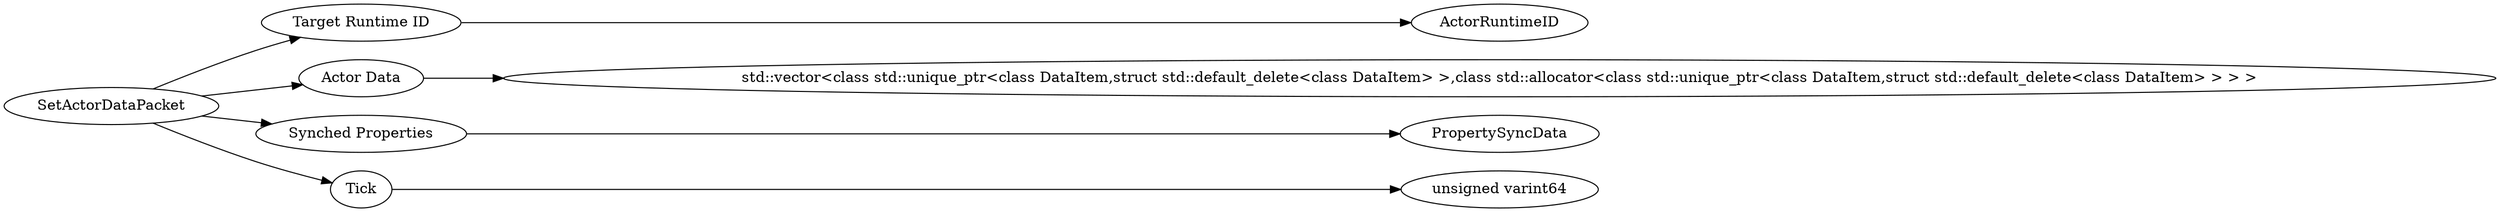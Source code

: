 digraph "SetActorDataPacket" {
rankdir = LR
0
0 -> 1
1 -> 2
0 -> 3
3 -> 4
0 -> 5
5 -> 6
0 -> 7
7 -> 8

0 [label="SetActorDataPacket",comment="name: \"SetActorDataPacket\", typeName: \"\", id: 0, branchId: 39, recurseId: -1, attributes: 0, notes: \"\""];
1 [label="Target Runtime ID",comment="name: \"Target Runtime ID\", typeName: \"ActorRuntimeID\", id: 1, branchId: 0, recurseId: -1, attributes: 256, notes: \"\""];
2 [label="ActorRuntimeID",comment="name: \"ActorRuntimeID\", typeName: \"\", id: 2, branchId: 0, recurseId: -1, attributes: 512, notes: \"\""];
3 [label="Actor Data",comment="name: \"Actor Data\", typeName: \"std::vector<class std::unique_ptr<class DataItem,struct std::default_delete<class DataItem> >,class std::allocator<class std::unique_ptr<class DataItem,struct std::default_delete<class DataItem> > > >\", id: 3, branchId: 0, recurseId: -1, attributes: 256, notes: \"\""];
4 [label="std::vector<class std::unique_ptr<class DataItem,struct std::default_delete<class DataItem> >,class std::allocator<class std::unique_ptr<class DataItem,struct std::default_delete<class DataItem> > > >",comment="name: \"std::vector<class std::unique_ptr<class DataItem,struct std::default_delete<class DataItem> >,class std::allocator<class std::unique_ptr<class DataItem,struct std::default_delete<class DataItem> > > >\", typeName: \"\", id: 4, branchId: 0, recurseId: -1, attributes: 512, notes: \"\""];
5 [label="Synched Properties",comment="name: \"Synched Properties\", typeName: \"PropertySyncData\", id: 5, branchId: 0, recurseId: -1, attributes: 256, notes: \"\""];
6 [label="PropertySyncData",comment="name: \"PropertySyncData\", typeName: \"\", id: 6, branchId: 0, recurseId: -1, attributes: 512, notes: \"\""];
7 [label="Tick",comment="name: \"Tick\", typeName: \"\", id: 7, branchId: 0, recurseId: -1, attributes: 0, notes: \"Which frame we're correcting; should match the tick in the Player Auth Input packet. (Can be 0 if not doing server auth movement.)\""];
8 [label="unsigned varint64",comment="name: \"unsigned varint64\", typeName: \"\", id: 8, branchId: 0, recurseId: -1, attributes: 512, notes: \"\""];
{ rank = max;2;4;6;8}

}
